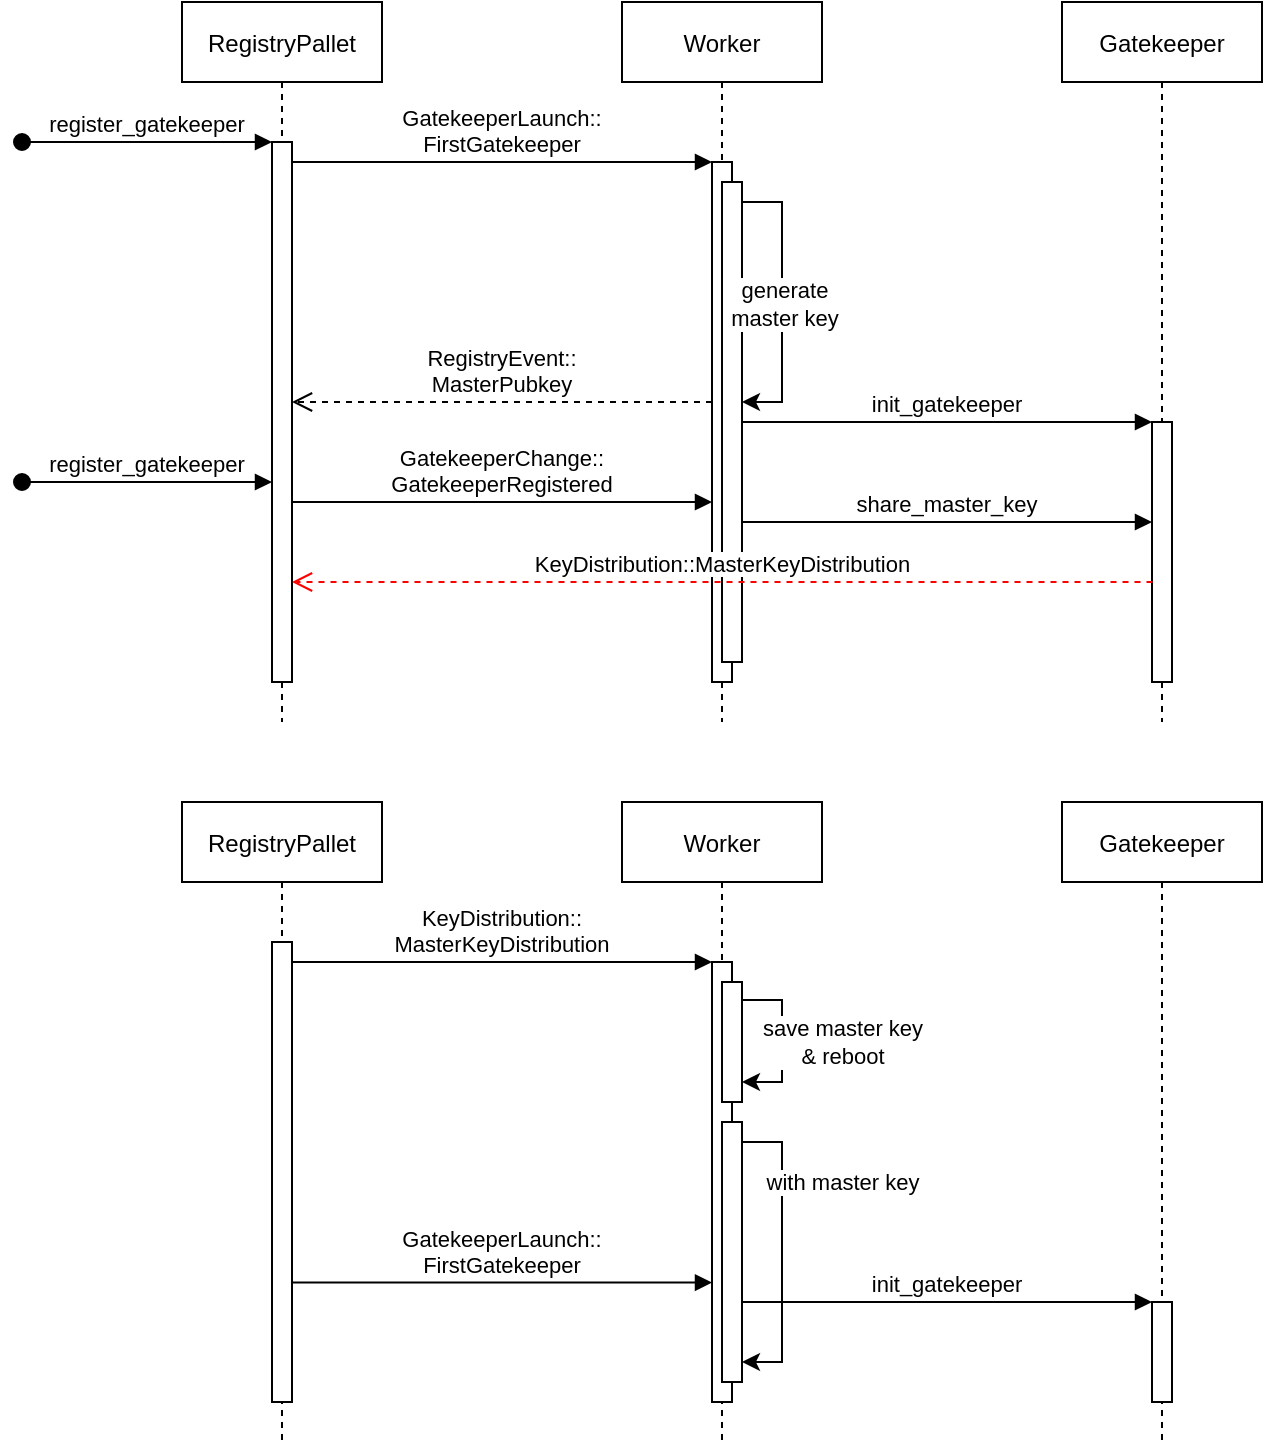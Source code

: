 <mxfile version="18.0.5" type="github" pages="2">
  <diagram id="kgpKYQtTHZ0yAKxKKP6v" name="key provision">
    <mxGraphModel dx="822" dy="1642" grid="1" gridSize="10" guides="1" tooltips="1" connect="1" arrows="1" fold="1" page="1" pageScale="1" pageWidth="850" pageHeight="1100" math="0" shadow="0">
      <root>
        <mxCell id="0" />
        <mxCell id="1" parent="0" />
        <mxCell id="3nuBFxr9cyL0pnOWT2aG-1" value="RegistryPallet" style="shape=umlLifeline;perimeter=lifelinePerimeter;container=1;collapsible=0;recursiveResize=0;rounded=0;shadow=0;strokeWidth=1;" parent="1" vertex="1">
          <mxGeometry x="100" y="80" width="100" height="360" as="geometry" />
        </mxCell>
        <mxCell id="3nuBFxr9cyL0pnOWT2aG-2" value="" style="points=[];perimeter=orthogonalPerimeter;rounded=0;shadow=0;strokeWidth=1;" parent="3nuBFxr9cyL0pnOWT2aG-1" vertex="1">
          <mxGeometry x="45" y="70" width="10" height="270" as="geometry" />
        </mxCell>
        <mxCell id="3nuBFxr9cyL0pnOWT2aG-3" value="register_gatekeeper" style="verticalAlign=bottom;startArrow=oval;endArrow=block;startSize=8;shadow=0;strokeWidth=1;" parent="3nuBFxr9cyL0pnOWT2aG-1" target="3nuBFxr9cyL0pnOWT2aG-2" edge="1">
          <mxGeometry relative="1" as="geometry">
            <mxPoint x="-80" y="70" as="sourcePoint" />
          </mxGeometry>
        </mxCell>
        <mxCell id="3nuBFxr9cyL0pnOWT2aG-5" value="Worker" style="shape=umlLifeline;perimeter=lifelinePerimeter;container=1;collapsible=0;recursiveResize=0;rounded=0;shadow=0;strokeWidth=1;" parent="1" vertex="1">
          <mxGeometry x="320" y="80" width="100" height="360" as="geometry" />
        </mxCell>
        <mxCell id="3nuBFxr9cyL0pnOWT2aG-6" value="" style="points=[];perimeter=orthogonalPerimeter;rounded=0;shadow=0;strokeWidth=1;" parent="3nuBFxr9cyL0pnOWT2aG-5" vertex="1">
          <mxGeometry x="45" y="80" width="10" height="260" as="geometry" />
        </mxCell>
        <mxCell id="EEtvycslkY9C_3zj9G8r-4" value="" style="points=[];perimeter=orthogonalPerimeter;rounded=0;shadow=0;strokeWidth=1;" parent="3nuBFxr9cyL0pnOWT2aG-5" vertex="1">
          <mxGeometry x="50" y="90" width="10" height="240" as="geometry" />
        </mxCell>
        <mxCell id="EEtvycslkY9C_3zj9G8r-5" style="edgeStyle=orthogonalEdgeStyle;rounded=0;orthogonalLoop=1;jettySize=auto;html=1;" parent="3nuBFxr9cyL0pnOWT2aG-5" source="EEtvycslkY9C_3zj9G8r-4" edge="1">
          <mxGeometry relative="1" as="geometry">
            <mxPoint x="60" y="200" as="targetPoint" />
            <Array as="points">
              <mxPoint x="80" y="100" />
              <mxPoint x="80" y="200" />
            </Array>
          </mxGeometry>
        </mxCell>
        <mxCell id="EEtvycslkY9C_3zj9G8r-6" value="generate&lt;br&gt;master key" style="edgeLabel;html=1;align=center;verticalAlign=middle;resizable=0;points=[];" parent="EEtvycslkY9C_3zj9G8r-5" vertex="1" connectable="0">
          <mxGeometry x="0.014" y="1" relative="1" as="geometry">
            <mxPoint as="offset" />
          </mxGeometry>
        </mxCell>
        <mxCell id="EEtvycslkY9C_3zj9G8r-9" value="init_gatekeeper" style="verticalAlign=bottom;endArrow=block;shadow=0;strokeWidth=1;" parent="3nuBFxr9cyL0pnOWT2aG-5" target="EEtvycslkY9C_3zj9G8r-2" edge="1">
          <mxGeometry relative="1" as="geometry">
            <mxPoint x="60" y="210.0" as="sourcePoint" />
            <mxPoint x="260" y="210" as="targetPoint" />
          </mxGeometry>
        </mxCell>
        <mxCell id="3nuBFxr9cyL0pnOWT2aG-7" value="RegistryEvent::&#xa;MasterPubkey" style="verticalAlign=bottom;endArrow=open;dashed=1;endSize=8;exitX=0;exitY=0.95;shadow=0;strokeWidth=1;" parent="1" edge="1">
          <mxGeometry relative="1" as="geometry">
            <mxPoint x="155.0" y="280.0" as="targetPoint" />
            <mxPoint x="365.0" y="280.0" as="sourcePoint" />
          </mxGeometry>
        </mxCell>
        <mxCell id="3nuBFxr9cyL0pnOWT2aG-8" value="GatekeeperLaunch::&#xa;FirstGatekeeper" style="verticalAlign=bottom;endArrow=block;entryX=0;entryY=0;shadow=0;strokeWidth=1;" parent="1" source="3nuBFxr9cyL0pnOWT2aG-2" target="3nuBFxr9cyL0pnOWT2aG-6" edge="1">
          <mxGeometry relative="1" as="geometry">
            <mxPoint x="275" y="160" as="sourcePoint" />
          </mxGeometry>
        </mxCell>
        <mxCell id="EEtvycslkY9C_3zj9G8r-1" value="Gatekeeper" style="shape=umlLifeline;perimeter=lifelinePerimeter;container=1;collapsible=0;recursiveResize=0;rounded=0;shadow=0;strokeWidth=1;" parent="1" vertex="1">
          <mxGeometry x="540" y="80" width="100" height="360" as="geometry" />
        </mxCell>
        <mxCell id="EEtvycslkY9C_3zj9G8r-2" value="" style="points=[];perimeter=orthogonalPerimeter;rounded=0;shadow=0;strokeWidth=1;" parent="EEtvycslkY9C_3zj9G8r-1" vertex="1">
          <mxGeometry x="45" y="210" width="10" height="130" as="geometry" />
        </mxCell>
        <mxCell id="EEtvycslkY9C_3zj9G8r-25" value="RegistryPallet" style="shape=umlLifeline;perimeter=lifelinePerimeter;container=1;collapsible=0;recursiveResize=0;rounded=0;shadow=0;strokeWidth=1;" parent="1" vertex="1">
          <mxGeometry x="100" y="480" width="100" height="320" as="geometry" />
        </mxCell>
        <mxCell id="EEtvycslkY9C_3zj9G8r-26" value="" style="points=[];perimeter=orthogonalPerimeter;rounded=0;shadow=0;strokeWidth=1;" parent="EEtvycslkY9C_3zj9G8r-25" vertex="1">
          <mxGeometry x="45" y="70" width="10" height="230" as="geometry" />
        </mxCell>
        <mxCell id="EEtvycslkY9C_3zj9G8r-28" value="Worker" style="shape=umlLifeline;perimeter=lifelinePerimeter;container=1;collapsible=0;recursiveResize=0;rounded=0;shadow=0;strokeWidth=1;" parent="1" vertex="1">
          <mxGeometry x="320" y="480" width="100" height="320" as="geometry" />
        </mxCell>
        <mxCell id="EEtvycslkY9C_3zj9G8r-29" value="" style="points=[];perimeter=orthogonalPerimeter;rounded=0;shadow=0;strokeWidth=1;" parent="EEtvycslkY9C_3zj9G8r-28" vertex="1">
          <mxGeometry x="45" y="80" width="10" height="220" as="geometry" />
        </mxCell>
        <mxCell id="EEtvycslkY9C_3zj9G8r-35" value="" style="points=[];perimeter=orthogonalPerimeter;rounded=0;shadow=0;strokeWidth=1;" parent="EEtvycslkY9C_3zj9G8r-28" vertex="1">
          <mxGeometry x="50" y="90" width="10" height="60" as="geometry" />
        </mxCell>
        <mxCell id="EEtvycslkY9C_3zj9G8r-36" style="edgeStyle=orthogonalEdgeStyle;rounded=0;orthogonalLoop=1;jettySize=auto;html=1;" parent="EEtvycslkY9C_3zj9G8r-28" source="EEtvycslkY9C_3zj9G8r-35" target="EEtvycslkY9C_3zj9G8r-35" edge="1">
          <mxGeometry relative="1" as="geometry">
            <mxPoint x="60" y="130" as="targetPoint" />
            <Array as="points">
              <mxPoint x="80" y="99" />
              <mxPoint x="80" y="140" />
            </Array>
          </mxGeometry>
        </mxCell>
        <mxCell id="EEtvycslkY9C_3zj9G8r-37" value="save master key&lt;br&gt;&amp;amp; reboot" style="edgeLabel;html=1;align=center;verticalAlign=middle;resizable=0;points=[];" parent="EEtvycslkY9C_3zj9G8r-36" vertex="1" connectable="0">
          <mxGeometry x="0.014" y="1" relative="1" as="geometry">
            <mxPoint x="29" as="offset" />
          </mxGeometry>
        </mxCell>
        <mxCell id="EEtvycslkY9C_3zj9G8r-39" value="" style="points=[];perimeter=orthogonalPerimeter;rounded=0;shadow=0;strokeWidth=1;" parent="EEtvycslkY9C_3zj9G8r-28" vertex="1">
          <mxGeometry x="50" y="160" width="10" height="130" as="geometry" />
        </mxCell>
        <mxCell id="EEtvycslkY9C_3zj9G8r-40" style="edgeStyle=orthogonalEdgeStyle;rounded=0;orthogonalLoop=1;jettySize=auto;html=1;" parent="EEtvycslkY9C_3zj9G8r-28" source="EEtvycslkY9C_3zj9G8r-39" target="EEtvycslkY9C_3zj9G8r-39" edge="1">
          <mxGeometry relative="1" as="geometry">
            <mxPoint x="-260" y="-510" as="targetPoint" />
            <Array as="points">
              <mxPoint x="80" y="170" />
              <mxPoint x="80" y="280" />
            </Array>
          </mxGeometry>
        </mxCell>
        <mxCell id="EEtvycslkY9C_3zj9G8r-41" value="with master key" style="edgeLabel;html=1;align=center;verticalAlign=middle;resizable=0;points=[];" parent="EEtvycslkY9C_3zj9G8r-40" vertex="1" connectable="0">
          <mxGeometry x="0.014" y="1" relative="1" as="geometry">
            <mxPoint x="29" y="-36" as="offset" />
          </mxGeometry>
        </mxCell>
        <mxCell id="EEtvycslkY9C_3zj9G8r-32" value="KeyDistribution::&#xa;MasterKeyDistribution" style="verticalAlign=bottom;endArrow=block;entryX=0;entryY=0;shadow=0;strokeWidth=1;" parent="1" source="EEtvycslkY9C_3zj9G8r-26" target="EEtvycslkY9C_3zj9G8r-29" edge="1">
          <mxGeometry relative="1" as="geometry">
            <mxPoint x="275" y="560" as="sourcePoint" />
          </mxGeometry>
        </mxCell>
        <mxCell id="EEtvycslkY9C_3zj9G8r-33" value="Gatekeeper" style="shape=umlLifeline;perimeter=lifelinePerimeter;container=1;collapsible=0;recursiveResize=0;rounded=0;shadow=0;strokeWidth=1;" parent="1" vertex="1">
          <mxGeometry x="540" y="480" width="100" height="320" as="geometry" />
        </mxCell>
        <mxCell id="EEtvycslkY9C_3zj9G8r-34" value="" style="points=[];perimeter=orthogonalPerimeter;rounded=0;shadow=0;strokeWidth=1;" parent="EEtvycslkY9C_3zj9G8r-33" vertex="1">
          <mxGeometry x="45" y="250" width="10" height="50" as="geometry" />
        </mxCell>
        <mxCell id="EEtvycslkY9C_3zj9G8r-43" value="GatekeeperLaunch::&#xa;FirstGatekeeper" style="verticalAlign=bottom;endArrow=block;shadow=0;strokeWidth=1;exitX=0.95;exitY=0.81;exitDx=0;exitDy=0;exitPerimeter=0;" parent="1" edge="1">
          <mxGeometry relative="1" as="geometry">
            <mxPoint x="154.5" y="720.3" as="sourcePoint" />
            <mxPoint x="365" y="720.3" as="targetPoint" />
          </mxGeometry>
        </mxCell>
        <mxCell id="EEtvycslkY9C_3zj9G8r-46" value="share_master_key" style="verticalAlign=bottom;endArrow=block;shadow=0;strokeWidth=1;" parent="1" source="EEtvycslkY9C_3zj9G8r-4" edge="1">
          <mxGeometry relative="1" as="geometry">
            <mxPoint x="375.05" y="340.4" as="sourcePoint" />
            <mxPoint x="585" y="340" as="targetPoint" />
          </mxGeometry>
        </mxCell>
        <mxCell id="EEtvycslkY9C_3zj9G8r-47" value="GatekeeperChange::&#xa;GatekeeperRegistered" style="verticalAlign=bottom;endArrow=block;shadow=0;strokeWidth=1;" parent="1" source="3nuBFxr9cyL0pnOWT2aG-2" target="3nuBFxr9cyL0pnOWT2aG-6" edge="1">
          <mxGeometry relative="1" as="geometry">
            <mxPoint x="155" y="330" as="sourcePoint" />
            <mxPoint x="365" y="330" as="targetPoint" />
            <Array as="points">
              <mxPoint x="270" y="330" />
            </Array>
          </mxGeometry>
        </mxCell>
        <mxCell id="EEtvycslkY9C_3zj9G8r-48" value="KeyDistribution::MasterKeyDistribution" style="verticalAlign=bottom;endArrow=open;dashed=1;endSize=8;shadow=0;strokeWidth=1;fillColor=#FF0000;strokeColor=#FF0000;" parent="1" edge="1">
          <mxGeometry relative="1" as="geometry">
            <mxPoint x="155" y="370.0" as="targetPoint" />
            <mxPoint x="585.25" y="370.0" as="sourcePoint" />
          </mxGeometry>
        </mxCell>
        <mxCell id="EEtvycslkY9C_3zj9G8r-49" value="init_gatekeeper" style="verticalAlign=bottom;endArrow=block;shadow=0;strokeWidth=1;" parent="1" source="EEtvycslkY9C_3zj9G8r-39" target="EEtvycslkY9C_3zj9G8r-34" edge="1">
          <mxGeometry relative="1" as="geometry">
            <mxPoint x="375" y="730" as="sourcePoint" />
            <mxPoint x="580" y="730" as="targetPoint" />
          </mxGeometry>
        </mxCell>
        <mxCell id="EEtvycslkY9C_3zj9G8r-44" value="register_gatekeeper" style="verticalAlign=bottom;startArrow=oval;endArrow=block;startSize=8;shadow=0;strokeWidth=1;" parent="1" edge="1">
          <mxGeometry relative="1" as="geometry">
            <mxPoint x="20" y="320" as="sourcePoint" />
            <mxPoint x="145" y="320" as="targetPoint" />
          </mxGeometry>
        </mxCell>
      </root>
    </mxGraphModel>
  </diagram>
  <diagram id="iEL9rWnkJtrg6ZWkQ0Re" name="key rotation">
    <mxGraphModel dx="1385" dy="635" grid="1" gridSize="10" guides="1" tooltips="1" connect="1" arrows="1" fold="1" page="1" pageScale="1" pageWidth="827" pageHeight="1169" math="0" shadow="0">
      <root>
        <mxCell id="0" />
        <mxCell id="1" parent="0" />
        <mxCell id="e0qTqMMIt0wDyLh3maRx-1" value="RegistryPallet" style="shape=umlLifeline;perimeter=lifelinePerimeter;container=1;collapsible=0;recursiveResize=0;rounded=0;shadow=0;strokeWidth=1;" parent="1" vertex="1">
          <mxGeometry x="100" y="80" width="100" height="220" as="geometry" />
        </mxCell>
        <mxCell id="e0qTqMMIt0wDyLh3maRx-2" value="" style="points=[];perimeter=orthogonalPerimeter;rounded=0;shadow=0;strokeWidth=1;" parent="e0qTqMMIt0wDyLh3maRx-1" vertex="1">
          <mxGeometry x="45" y="70" width="10" height="130" as="geometry" />
        </mxCell>
        <mxCell id="e0qTqMMIt0wDyLh3maRx-3" value="Worker" style="shape=umlLifeline;perimeter=lifelinePerimeter;container=1;collapsible=0;recursiveResize=0;rounded=0;shadow=0;strokeWidth=1;" parent="1" vertex="1">
          <mxGeometry x="320" y="80" width="100" height="220" as="geometry" />
        </mxCell>
        <mxCell id="e0qTqMMIt0wDyLh3maRx-4" value="" style="points=[];perimeter=orthogonalPerimeter;rounded=0;shadow=0;strokeWidth=1;" parent="e0qTqMMIt0wDyLh3maRx-3" vertex="1">
          <mxGeometry x="45" y="70" width="10" height="130" as="geometry" />
        </mxCell>
        <mxCell id="e0qTqMMIt0wDyLh3maRx-12" value="Gatekeeper" style="shape=umlLifeline;perimeter=lifelinePerimeter;container=1;collapsible=0;recursiveResize=0;rounded=0;shadow=0;strokeWidth=1;" parent="1" vertex="1">
          <mxGeometry x="540" y="80" width="100" height="220" as="geometry" />
        </mxCell>
        <mxCell id="e0qTqMMIt0wDyLh3maRx-13" value="" style="points=[];perimeter=orthogonalPerimeter;rounded=0;shadow=0;strokeWidth=1;" parent="e0qTqMMIt0wDyLh3maRx-12" vertex="1">
          <mxGeometry x="45" y="70" width="10" height="130" as="geometry" />
        </mxCell>
        <mxCell id="VkE7tf9JCpyo9BXUbEIO-1" value="" style="points=[];perimeter=orthogonalPerimeter;rounded=0;shadow=0;strokeWidth=1;" vertex="1" parent="e0qTqMMIt0wDyLh3maRx-12">
          <mxGeometry x="50" y="120" width="10" height="50" as="geometry" />
        </mxCell>
        <mxCell id="VkE7tf9JCpyo9BXUbEIO-2" style="edgeStyle=orthogonalEdgeStyle;rounded=0;orthogonalLoop=1;jettySize=auto;html=1;" edge="1" parent="e0qTqMMIt0wDyLh3maRx-12" source="VkE7tf9JCpyo9BXUbEIO-1" target="VkE7tf9JCpyo9BXUbEIO-1">
          <mxGeometry relative="1" as="geometry">
            <mxPoint x="90" y="170" as="targetPoint" />
            <Array as="points">
              <mxPoint x="80" y="130" />
              <mxPoint x="80" y="160" />
            </Array>
            <mxPoint x="90" y="140" as="sourcePoint" />
          </mxGeometry>
        </mxCell>
        <mxCell id="VkE7tf9JCpyo9BXUbEIO-3" value="generate key &amp;amp; share" style="edgeLabel;html=1;align=center;verticalAlign=middle;resizable=0;points=[];" vertex="1" connectable="0" parent="VkE7tf9JCpyo9BXUbEIO-2">
          <mxGeometry x="0.014" y="1" relative="1" as="geometry">
            <mxPoint x="49" y="-1" as="offset" />
          </mxGeometry>
        </mxCell>
        <mxCell id="90F0D80HMPsHJ2YYWHQx-1" value="" style="points=[];perimeter=orthogonalPerimeter;rounded=0;shadow=0;strokeWidth=1;" parent="1" vertex="1">
          <mxGeometry x="370" y="160" width="10" height="110" as="geometry" />
        </mxCell>
        <mxCell id="90F0D80HMPsHJ2YYWHQx-2" style="edgeStyle=orthogonalEdgeStyle;rounded=0;orthogonalLoop=1;jettySize=auto;html=1;" parent="1" source="90F0D80HMPsHJ2YYWHQx-1" target="90F0D80HMPsHJ2YYWHQx-1" edge="1">
          <mxGeometry relative="1" as="geometry">
            <mxPoint x="380" y="280" as="targetPoint" />
            <Array as="points">
              <mxPoint x="400" y="170" />
              <mxPoint x="400" y="260" />
            </Array>
          </mxGeometry>
        </mxCell>
        <mxCell id="90F0D80HMPsHJ2YYWHQx-3" value="old key" style="edgeLabel;html=1;align=center;verticalAlign=middle;resizable=0;points=[];" parent="90F0D80HMPsHJ2YYWHQx-2" vertex="1" connectable="0">
          <mxGeometry x="0.014" y="1" relative="1" as="geometry">
            <mxPoint x="5" y="-31" as="offset" />
          </mxGeometry>
        </mxCell>
        <mxCell id="R8-fT7iCxsikBQm_u6NB-1" value="GatekeeperLaunch::&#xa;RotateMasterKey" style="verticalAlign=bottom;endArrow=block;shadow=0;strokeWidth=1;" parent="1" source="e0qTqMMIt0wDyLh3maRx-2" target="e0qTqMMIt0wDyLh3maRx-4" edge="1">
          <mxGeometry relative="1" as="geometry">
            <mxPoint x="155" y="160.0" as="sourcePoint" />
            <mxPoint x="365" y="160" as="targetPoint" />
            <Array as="points">
              <mxPoint x="300" y="160" />
            </Array>
          </mxGeometry>
        </mxCell>
        <mxCell id="R8-fT7iCxsikBQm_u6NB-2" value="" style="verticalAlign=bottom;endArrow=block;shadow=0;strokeWidth=1;" parent="1" edge="1">
          <mxGeometry relative="1" as="geometry">
            <mxPoint x="380" y="200.0" as="sourcePoint" />
            <mxPoint x="585" y="200.0" as="targetPoint" />
          </mxGeometry>
        </mxCell>
        <mxCell id="zDoGgfnQEByGvRZc82uI-1" value="KeyDistribution::MasterKeyRotation signed with old master key" style="verticalAlign=bottom;endArrow=open;dashed=1;endSize=8;shadow=0;strokeWidth=1;fillColor=#FF0000;strokeColor=#FF0000;" parent="1" source="e0qTqMMIt0wDyLh3maRx-13" target="e0qTqMMIt0wDyLh3maRx-2" edge="1">
          <mxGeometry relative="1" as="geometry">
            <mxPoint x="155" y="370.0" as="targetPoint" />
            <mxPoint x="585.25" y="370.0" as="sourcePoint" />
            <Array as="points">
              <mxPoint x="430" y="250" />
            </Array>
          </mxGeometry>
        </mxCell>
        <mxCell id="zDoGgfnQEByGvRZc82uI-2" value="RegistryPallet" style="shape=umlLifeline;perimeter=lifelinePerimeter;container=1;collapsible=0;recursiveResize=0;rounded=0;shadow=0;strokeWidth=1;" parent="1" vertex="1">
          <mxGeometry x="100" y="360" width="100" height="290" as="geometry" />
        </mxCell>
        <mxCell id="zDoGgfnQEByGvRZc82uI-3" value="" style="points=[];perimeter=orthogonalPerimeter;rounded=0;shadow=0;strokeWidth=1;" parent="zDoGgfnQEByGvRZc82uI-2" vertex="1">
          <mxGeometry x="45" y="70" width="10" height="200" as="geometry" />
        </mxCell>
        <mxCell id="K84vocN6KWf-pWYy5-GJ-2" style="edgeStyle=orthogonalEdgeStyle;rounded=0;orthogonalLoop=1;jettySize=auto;html=1;" parent="zDoGgfnQEByGvRZc82uI-2" source="zDoGgfnQEByGvRZc82uI-3" target="zDoGgfnQEByGvRZc82uI-3" edge="1">
          <mxGeometry relative="1" as="geometry">
            <mxPoint x="45.0" y="273.0" as="targetPoint" />
            <Array as="points">
              <mxPoint x="20" y="160" />
              <mxPoint x="20" y="260" />
            </Array>
            <mxPoint x="45.0" y="173" as="sourcePoint" />
          </mxGeometry>
        </mxCell>
        <mxCell id="K84vocN6KWf-pWYy5-GJ-3" value="new master key&lt;br&gt;alive" style="edgeLabel;html=1;align=center;verticalAlign=middle;resizable=0;points=[];" parent="K84vocN6KWf-pWYy5-GJ-2" vertex="1" connectable="0">
          <mxGeometry x="0.014" y="1" relative="1" as="geometry">
            <mxPoint x="-31" y="-1" as="offset" />
          </mxGeometry>
        </mxCell>
        <mxCell id="zDoGgfnQEByGvRZc82uI-4" value="Worker" style="shape=umlLifeline;perimeter=lifelinePerimeter;container=1;collapsible=0;recursiveResize=0;rounded=0;shadow=0;strokeWidth=1;" parent="1" vertex="1">
          <mxGeometry x="320" y="360" width="100" height="290" as="geometry" />
        </mxCell>
        <mxCell id="zDoGgfnQEByGvRZc82uI-5" value="" style="points=[];perimeter=orthogonalPerimeter;rounded=0;shadow=0;strokeWidth=1;" parent="zDoGgfnQEByGvRZc82uI-4" vertex="1">
          <mxGeometry x="45" y="70" width="10" height="200" as="geometry" />
        </mxCell>
        <mxCell id="VkE7tf9JCpyo9BXUbEIO-5" value="" style="points=[];perimeter=orthogonalPerimeter;rounded=0;shadow=0;strokeWidth=1;" vertex="1" parent="zDoGgfnQEByGvRZc82uI-4">
          <mxGeometry x="50" y="80" width="10" height="50" as="geometry" />
        </mxCell>
        <mxCell id="VkE7tf9JCpyo9BXUbEIO-8" style="edgeStyle=orthogonalEdgeStyle;rounded=0;orthogonalLoop=1;jettySize=auto;html=1;" edge="1" parent="zDoGgfnQEByGvRZc82uI-4" source="VkE7tf9JCpyo9BXUbEIO-5" target="VkE7tf9JCpyo9BXUbEIO-5">
          <mxGeometry relative="1" as="geometry">
            <mxPoint x="60" y="120" as="targetPoint" />
            <Array as="points">
              <mxPoint x="80" y="90" />
              <mxPoint x="80" y="120" />
            </Array>
            <mxPoint x="60" y="90" as="sourcePoint" />
          </mxGeometry>
        </mxCell>
        <mxCell id="VkE7tf9JCpyo9BXUbEIO-9" value="verify &amp;amp; decrypt" style="edgeLabel;html=1;align=center;verticalAlign=middle;resizable=0;points=[];" vertex="1" connectable="0" parent="VkE7tf9JCpyo9BXUbEIO-8">
          <mxGeometry x="0.014" y="1" relative="1" as="geometry">
            <mxPoint x="29" y="-1" as="offset" />
          </mxGeometry>
        </mxCell>
        <mxCell id="zDoGgfnQEByGvRZc82uI-6" value="Gatekeeper" style="shape=umlLifeline;perimeter=lifelinePerimeter;container=1;collapsible=0;recursiveResize=0;rounded=0;shadow=0;strokeWidth=1;" parent="1" vertex="1">
          <mxGeometry x="540" y="360" width="100" height="290" as="geometry" />
        </mxCell>
        <mxCell id="zDoGgfnQEByGvRZc82uI-7" value="" style="points=[];perimeter=orthogonalPerimeter;rounded=0;shadow=0;strokeWidth=1;" parent="zDoGgfnQEByGvRZc82uI-6" vertex="1">
          <mxGeometry x="45" y="66" width="10" height="204" as="geometry" />
        </mxCell>
        <mxCell id="K84vocN6KWf-pWYy5-GJ-1" value="" style="points=[];perimeter=orthogonalPerimeter;rounded=0;shadow=0;strokeWidth=1;" parent="zDoGgfnQEByGvRZc82uI-6" vertex="1">
          <mxGeometry x="50" y="131" width="10" height="79" as="geometry" />
        </mxCell>
        <mxCell id="VkE7tf9JCpyo9BXUbEIO-10" style="edgeStyle=orthogonalEdgeStyle;rounded=0;orthogonalLoop=1;jettySize=auto;html=1;" edge="1" parent="zDoGgfnQEByGvRZc82uI-6" source="K84vocN6KWf-pWYy5-GJ-1" target="K84vocN6KWf-pWYy5-GJ-1">
          <mxGeometry relative="1" as="geometry">
            <mxPoint x="70" y="190" as="targetPoint" />
            <Array as="points">
              <mxPoint x="90" y="170" />
              <mxPoint x="90" y="200" />
            </Array>
            <mxPoint x="70" y="160" as="sourcePoint" />
          </mxGeometry>
        </mxCell>
        <mxCell id="VkE7tf9JCpyo9BXUbEIO-11" value="apply new key" style="edgeLabel;html=1;align=center;verticalAlign=middle;resizable=0;points=[];" vertex="1" connectable="0" parent="VkE7tf9JCpyo9BXUbEIO-10">
          <mxGeometry x="0.014" y="1" relative="1" as="geometry">
            <mxPoint x="19" y="-1" as="offset" />
          </mxGeometry>
        </mxCell>
        <mxCell id="EiaORfIfXENQgjIQCVGt-2" value="rotated_master_key" style="verticalAlign=bottom;endArrow=block;shadow=0;strokeWidth=1;" parent="1" source="zDoGgfnQEByGvRZc82uI-5" target="zDoGgfnQEByGvRZc82uI-7" edge="1">
          <mxGeometry relative="1" as="geometry">
            <mxPoint x="380.0" y="503" as="sourcePoint" />
            <mxPoint x="590" y="503" as="targetPoint" />
            <Array as="points">
              <mxPoint x="495" y="490" />
            </Array>
          </mxGeometry>
        </mxCell>
        <mxCell id="x39nrwc7b6GRLsZIKyPr-1" value="KeyDistribution::MasterKeyRotation &#xa;signed with old master key" style="verticalAlign=bottom;endArrow=block;shadow=0;strokeWidth=1;" parent="1" source="zDoGgfnQEByGvRZc82uI-3" target="zDoGgfnQEByGvRZc82uI-5" edge="1">
          <mxGeometry relative="1" as="geometry">
            <mxPoint x="150" y="440" as="sourcePoint" />
            <mxPoint x="360" y="440" as="targetPoint" />
            <Array as="points">
              <mxPoint x="295" y="440" />
            </Array>
          </mxGeometry>
        </mxCell>
        <mxCell id="x39nrwc7b6GRLsZIKyPr-3" value="GKRegistryEvent::RotatedMasterPubkey signed with old master key" style="verticalAlign=bottom;endArrow=open;dashed=1;endSize=8;shadow=0;strokeWidth=1;fillColor=#FF0000;strokeColor=#FF0000;" parent="1" edge="1">
          <mxGeometry relative="1" as="geometry">
            <mxPoint x="155.0" y="519" as="targetPoint" />
            <mxPoint x="585" y="519" as="sourcePoint" />
            <Array as="points">
              <mxPoint x="430" y="519" />
            </Array>
          </mxGeometry>
        </mxCell>
        <mxCell id="U6ZV0011vvf49xYoJ2a4-1" value="rotate_master_key" style="verticalAlign=bottom;startArrow=oval;endArrow=block;startSize=8;shadow=0;strokeWidth=1;" parent="1" edge="1">
          <mxGeometry relative="1" as="geometry">
            <mxPoint x="20" y="150" as="sourcePoint" />
            <mxPoint x="145" y="150" as="targetPoint" />
          </mxGeometry>
        </mxCell>
        <mxCell id="S7DphqS5vnmZVqiiIPce-1" value="GatekeeperLaunch::&#xa;MasterPubKeyRotated" style="verticalAlign=bottom;endArrow=block;shadow=0;strokeWidth=1;" parent="1" source="zDoGgfnQEByGvRZc82uI-3" target="zDoGgfnQEByGvRZc82uI-5" edge="1">
          <mxGeometry relative="1" as="geometry">
            <mxPoint x="160.0" y="585" as="sourcePoint" />
            <mxPoint x="370.0" y="585" as="targetPoint" />
            <Array as="points">
              <mxPoint x="285" y="585" />
            </Array>
          </mxGeometry>
        </mxCell>
      </root>
    </mxGraphModel>
  </diagram>
</mxfile>

